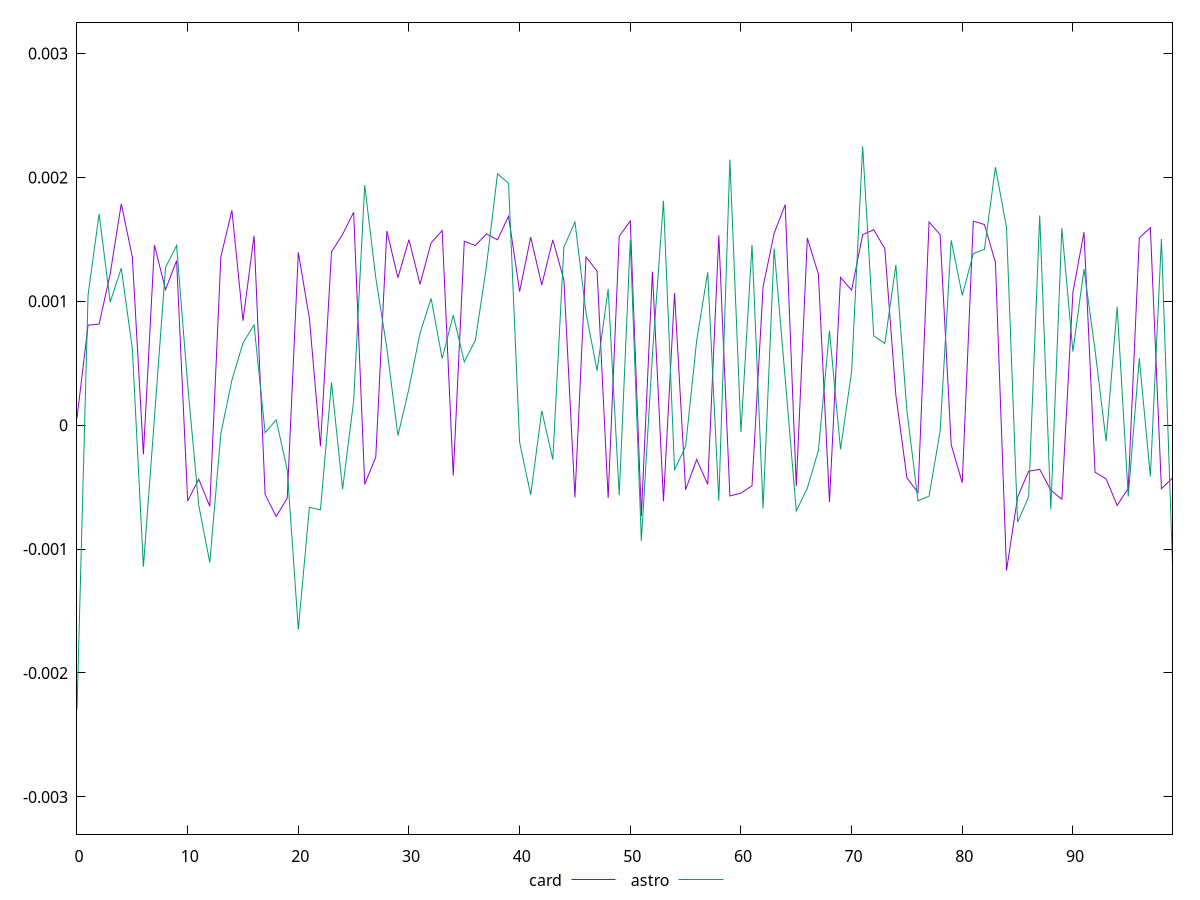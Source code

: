 reset

$card <<EOF
0 0.00005875528421354428
1 0.0008066997595905956
2 0.0008164651643136012
3 0.0012213538345126618
4 0.0017866527294893909
5 0.0013580755377665232
6 -0.00023538060285518413
7 0.0014531226110752527
8 0.0010936119067369355
9 0.001327950570794756
10 -0.0006115930237411748
11 -0.00043609979842174627
12 -0.0006551621973400034
13 0.0013585694303228756
14 0.0017343130162086827
15 0.0008427920861372006
16 0.001528986736736787
17 -0.0005590371293170082
18 -0.0007372144622400767
19 -0.0005880278428034069
20 0.001394968935974328
21 0.0008629043885156285
22 -0.0001696276389916873
23 0.0013992508667053372
24 0.001539543859363468
25 0.0017184442035736492
26 -0.00047687382884534224
27 -0.0002580613800792997
28 0.0015671948907928558
29 0.0011902245319489525
30 0.0014976717637683156
31 0.0011374699540274923
32 0.0014707484049300667
33 0.001571018279320374
34 -0.00040703874441582746
35 0.0014843444564229368
36 0.00144982737083994
37 0.0015444130563672775
38 0.0014958295973768131
39 0.00168627405643636
40 0.0010784071821570817
41 0.001517399399161934
42 0.0011317550360263827
43 0.0014960085722535766
44 0.001172391566501324
45 -0.0005831181080913461
46 0.001357489027043518
47 0.0012430204936832168
48 -0.0005876513584018861
49 0.0015246477104136958
50 0.0016476863505526906
51 -0.0007342790664964128
52 0.0012382703581593434
53 -0.0006132550695403305
54 0.001065885149250967
55 -0.0005207921375400715
56 -0.00027739955426294707
57 -0.0004779296457289361
58 0.001532097824555767
59 -0.000571275837984353
60 -0.00054847092518997
61 -0.0004888343811199514
62 0.0011163813178167615
63 0.0015484365893638496
64 0.001780095164380674
65 -0.00049222029016468
66 0.0015103640574750943
67 0.0012185700389801767
68 -0.000620414579872941
69 0.0011930811006533259
70 0.0010900487326688634
71 0.0015378762946121893
72 0.0015772216132800498
73 0.0014251431333142882
74 0.0002424831024352314
75 -0.00042498276897274254
76 -0.0005443843650355107
77 0.0016403078862452514
78 0.0015375205153947524
79 -0.00015711383341463492
80 -0.00046511489046346943
81 0.00164717486176863
82 0.0016200851905525282
83 0.0013135607455299792
84 -0.0011730227293496654
85 -0.0005818492214085813
86 -0.0003714780566322684
87 -0.00035688567483568856
88 -0.0005242486615997966
89 -0.0005981034978271127
90 0.001071989867243306
91 0.001557519994112172
92 -0.0003796152933307373
93 -0.00043329346574399465
94 -0.0006475342141934404
95 -0.0005099325164974466
96 0.0015110784205107086
97 0.001594282673409947
98 -0.0005129039808154767
99 -0.0004264508411855439
EOF

$astro <<EOF
0 -0.002300690869203511
1 0.0010510798705035634
2 0.0017051502654380833
3 0.000992866947960536
4 0.0012672259644255404
5 0.0006188646412526801
6 -0.00114298791415271
7 0.000060585298222198825
8 0.0012726523398770677
9 0.0014509228704258457
10 0.0003255148417277812
11 -0.0006455757910683199
12 -0.0011094580942226683
13 -0.00006616455092879369
14 0.0003638748528236068
15 0.0006628622040518712
16 0.0008092330538065204
17 -0.000060727308972171995
18 0.00004281371492235927
19 -0.0003608368393663836
20 -0.0016483963865881158
21 -0.0006634426106815962
22 -0.0006831170147998438
23 0.0003435182450152452
24 -0.0005155476261233985
25 0.00019504050880968156
26 0.0019377491277595318
27 0.00119036258069903
28 0.0006224546363047664
29 -0.00008389242188891804
30 0.00029542112154334725
31 0.0007431396173839337
32 0.0010233500754036045
33 0.0005375674506789764
34 0.0008887276493187615
35 0.000511400137357818
36 0.0006851823752623815
37 0.0012811318449109162
38 0.0020293388811053747
39 0.0019525421416946428
40 -0.00013826378992386773
41 -0.0005624330680372109
42 0.00011713098699301681
43 -0.0002773590386901833
44 0.0014376398474133805
45 0.0016405321879348117
46 0.0009061315573631731
47 0.0004397074612442715
48 0.0010992611117591935
49 -0.0005647417485133829
50 0.0014937929126905035
51 -0.0009340343503424905
52 0.0005683919233768389
53 0.0018106270416468145
54 -0.0003622249692775839
55 -0.00017010868158956634
56 0.0006838818234370723
57 0.0012338680885094374
58 -0.0006101933091855814
59 0.002143883564385208
60 -0.00005453773357407396
61 0.0014548959088278106
62 -0.0006723163514102485
63 0.001426407110928316
64 0.00037567395978627615
65 -0.0006926400134081088
66 -0.0005086162181725121
67 -0.0002031966416047353
68 0.0007620932317938501
69 -0.00019481146611944873
70 0.00043162039971492475
71 0.002251729646091848
72 0.0007214359486786069
73 0.0006594212469882908
74 0.001293098753699809
75 0.00011653375067819807
76 -0.000610346034655349
77 -0.0005723892704154595
78 -0.00005008311273059588
79 0.0014924943513224575
80 0.0010484077135558365
81 0.0013850040722240325
82 0.0014187361725819002
83 0.00208181708423897
84 0.0015951239842647356
85 -0.0007825516081846879
86 -0.0005775489655951052
87 0.0016929818078416665
88 -0.0006806763758343629
89 0.0015901636142005042
90 0.0005938417202696888
91 0.0012591137024519524
92 0.0006073410150385666
93 -0.0001294058759359895
94 0.0009563465501800176
95 -0.0005748727158416955
96 0.0005391069066369746
97 -0.00041464518089022055
98 0.0015025051165139084
99 -0.0011183217301808264
EOF

set key outside below
set xrange [0:99]
set yrange [-0.003300690869203511:0.003251729646091848]
set trange [-0.003300690869203511:0.003251729646091848]
set terminal svg size 640, 520 enhanced background rgb 'white'
set output "reports/report_00032_2021-02-25T10-28-15.087Z/meta/pScore-difference/comparison/line/2_vs_3.svg"

plot $card title "card" with line, \
     $astro title "astro" with line

reset
